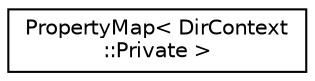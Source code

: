 digraph "Graphical Class Hierarchy"
{
 // LATEX_PDF_SIZE
  edge [fontname="Helvetica",fontsize="10",labelfontname="Helvetica",labelfontsize="10"];
  node [fontname="Helvetica",fontsize="10",shape=record];
  rankdir="LR";
  Node0 [label="PropertyMap\< DirContext\l::Private \>",height=0.2,width=0.4,color="black", fillcolor="white", style="filled",URL="$classPropertyMap.html",tooltip=" "];
}
